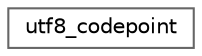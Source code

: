 digraph "Graphical Class Hierarchy"
{
 // LATEX_PDF_SIZE
  bgcolor="transparent";
  edge [fontname=Helvetica,fontsize=10,labelfontname=Helvetica,labelfontsize=10];
  node [fontname=Helvetica,fontsize=10,shape=box,height=0.2,width=0.4];
  rankdir="LR";
  Node0 [id="Node000000",label="utf8_codepoint",height=0.2,width=0.4,color="grey40", fillcolor="white", style="filled",URL="$structutf8__codepoint.html",tooltip=" "];
}
